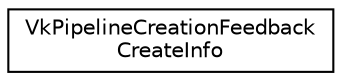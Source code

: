 digraph "Graphical Class Hierarchy"
{
 // LATEX_PDF_SIZE
  edge [fontname="Helvetica",fontsize="10",labelfontname="Helvetica",labelfontsize="10"];
  node [fontname="Helvetica",fontsize="10",shape=record];
  rankdir="LR";
  Node0 [label="VkPipelineCreationFeedback\lCreateInfo",height=0.2,width=0.4,color="black", fillcolor="white", style="filled",URL="$structVkPipelineCreationFeedbackCreateInfo.html",tooltip=" "];
}
